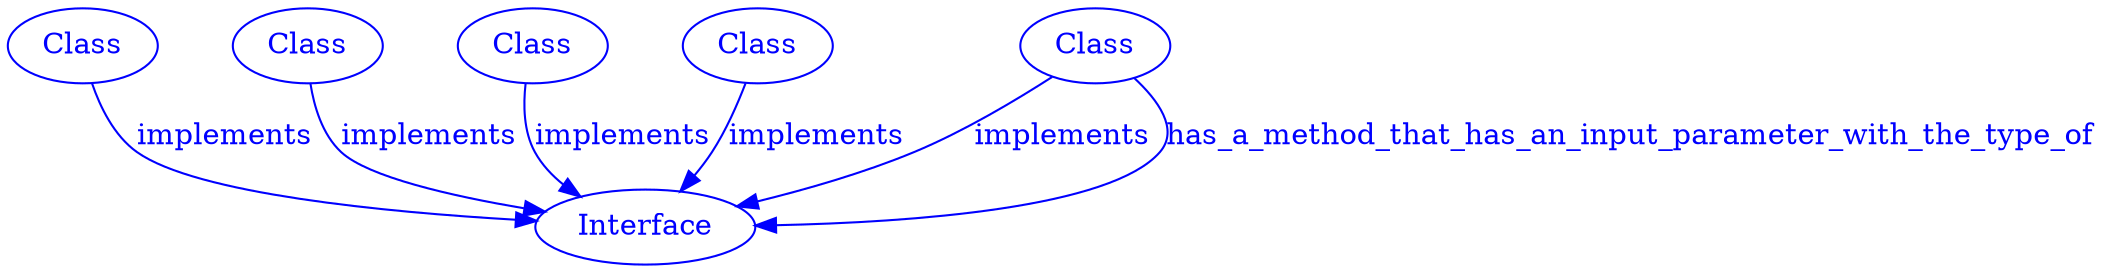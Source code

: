 digraph SubdueGraph {
  6 [label="Class",color=blue,fontcolor=blue];
  157 [label="Class",color=blue,fontcolor=blue];
  218 [label="Class",color=blue,fontcolor=blue];
  265 [label="Interface",color=blue,fontcolor=blue];
  327 [label="Class",color=blue,fontcolor=blue];
  462 [label="Class",color=blue,fontcolor=blue];
  6 -> 265 [label="implements",color=blue,fontcolor=blue];
  157 -> 265 [label="implements",color=blue,fontcolor=blue];
  218 -> 265 [label="implements",color=blue,fontcolor=blue];
  327 -> 265 [label="implements",color=blue,fontcolor=blue];
  462 -> 265 [label="implements",color=blue,fontcolor=blue];
  462 -> 265 [label="has_a_method_that_has_an_input_parameter_with_the_type_of",color=blue,fontcolor=blue];
}
